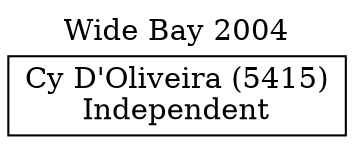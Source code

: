 // House preference flow
digraph "Cy D'Oliveira (5415)_Wide Bay_2004" {
	graph [label="Wide Bay 2004" labelloc=t mclimit=10]
	node [shape=box]
	"Cy D'Oliveira (5415)" [label="Cy D'Oliveira (5415)
Independent"]
}
